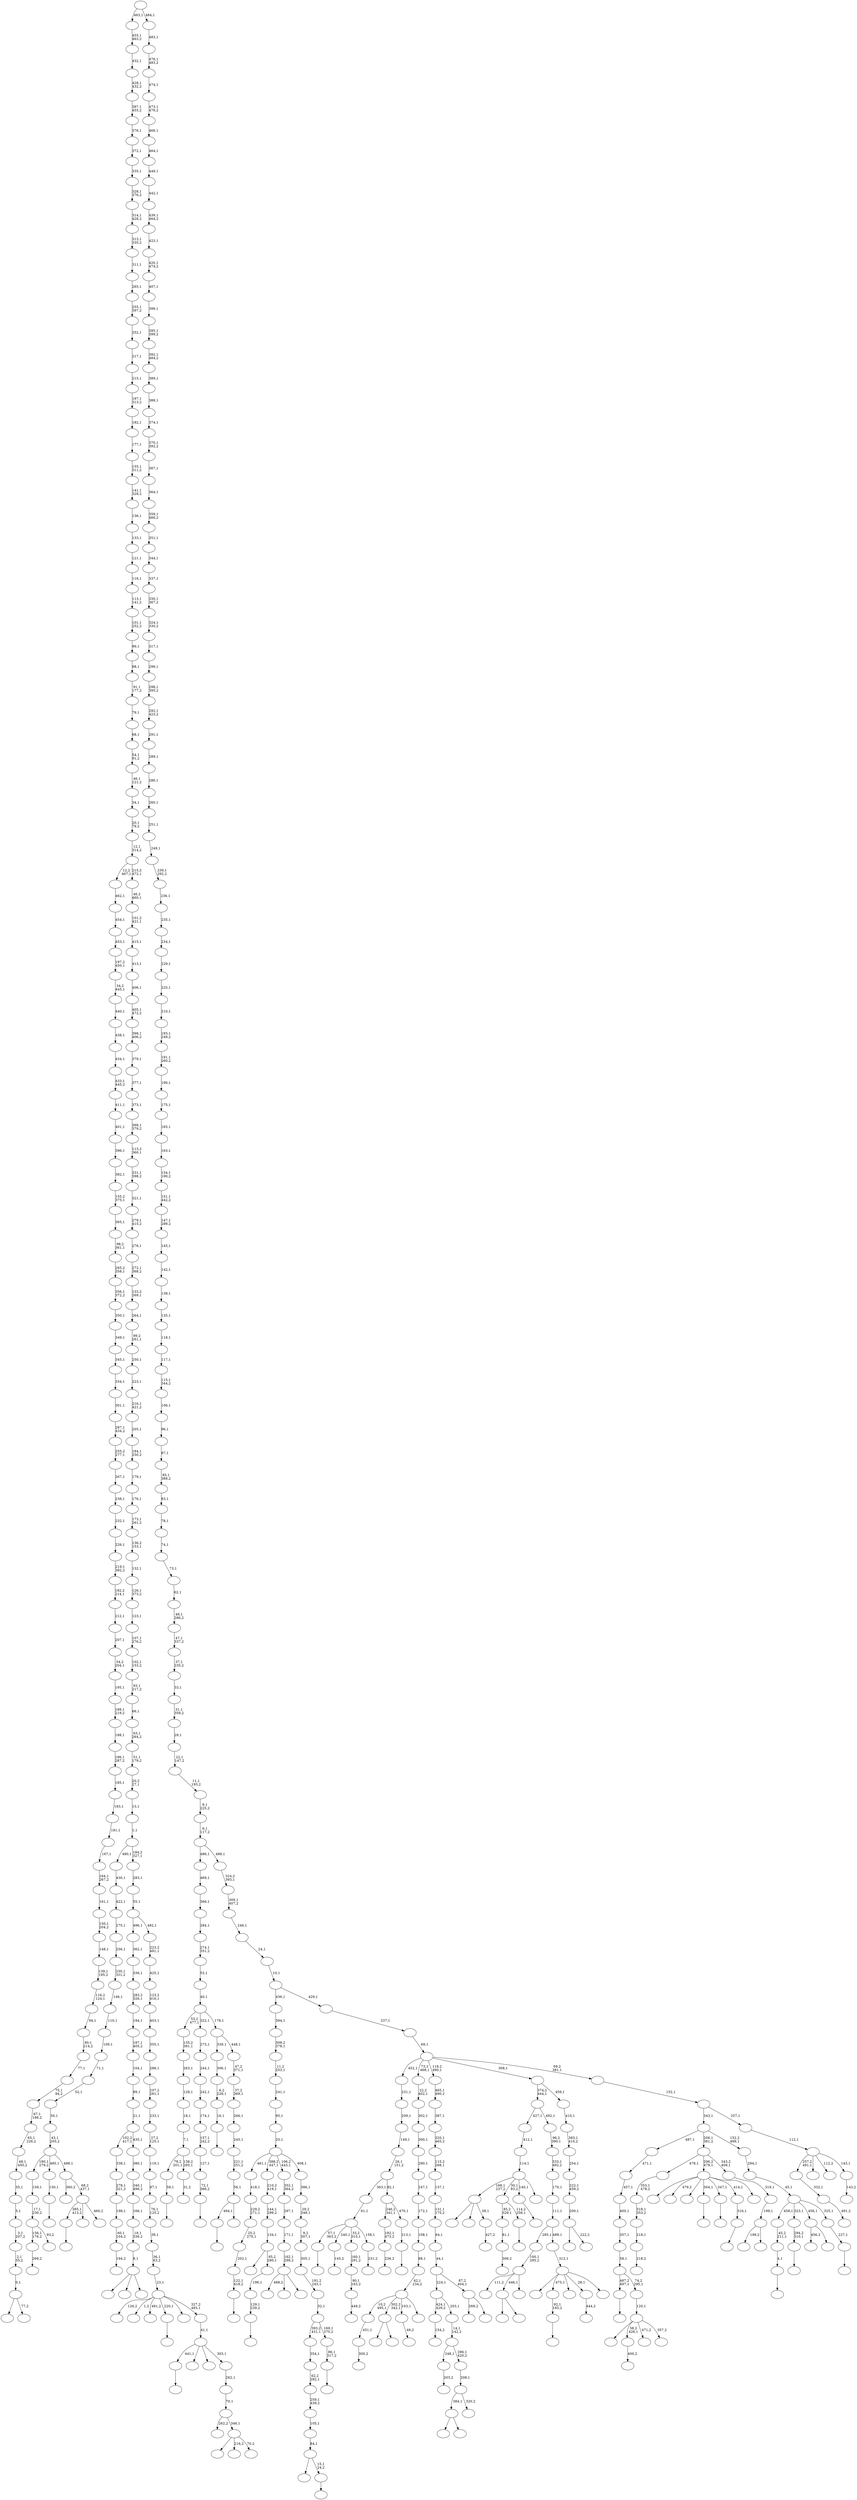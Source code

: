 digraph T {
	600 [label=""]
	599 [label=""]
	598 [label=""]
	597 [label=""]
	596 [label=""]
	595 [label=""]
	594 [label=""]
	593 [label=""]
	592 [label=""]
	591 [label=""]
	590 [label=""]
	589 [label=""]
	588 [label=""]
	587 [label=""]
	586 [label=""]
	585 [label=""]
	584 [label=""]
	583 [label=""]
	582 [label=""]
	581 [label=""]
	580 [label=""]
	579 [label=""]
	578 [label=""]
	577 [label=""]
	576 [label=""]
	575 [label=""]
	574 [label=""]
	573 [label=""]
	572 [label=""]
	571 [label=""]
	570 [label=""]
	569 [label=""]
	568 [label=""]
	567 [label=""]
	566 [label=""]
	565 [label=""]
	564 [label=""]
	563 [label=""]
	562 [label=""]
	561 [label=""]
	560 [label=""]
	559 [label=""]
	558 [label=""]
	557 [label=""]
	556 [label=""]
	555 [label=""]
	554 [label=""]
	553 [label=""]
	552 [label=""]
	551 [label=""]
	550 [label=""]
	549 [label=""]
	548 [label=""]
	547 [label=""]
	546 [label=""]
	545 [label=""]
	544 [label=""]
	543 [label=""]
	542 [label=""]
	541 [label=""]
	540 [label=""]
	539 [label=""]
	538 [label=""]
	537 [label=""]
	536 [label=""]
	535 [label=""]
	534 [label=""]
	533 [label=""]
	532 [label=""]
	531 [label=""]
	530 [label=""]
	529 [label=""]
	528 [label=""]
	527 [label=""]
	526 [label=""]
	525 [label=""]
	524 [label=""]
	523 [label=""]
	522 [label=""]
	521 [label=""]
	520 [label=""]
	519 [label=""]
	518 [label=""]
	517 [label=""]
	516 [label=""]
	515 [label=""]
	514 [label=""]
	513 [label=""]
	512 [label=""]
	511 [label=""]
	510 [label=""]
	509 [label=""]
	508 [label=""]
	507 [label=""]
	506 [label=""]
	505 [label=""]
	504 [label=""]
	503 [label=""]
	502 [label=""]
	501 [label=""]
	500 [label=""]
	499 [label=""]
	498 [label=""]
	497 [label=""]
	496 [label=""]
	495 [label=""]
	494 [label=""]
	493 [label=""]
	492 [label=""]
	491 [label=""]
	490 [label=""]
	489 [label=""]
	488 [label=""]
	487 [label=""]
	486 [label=""]
	485 [label=""]
	484 [label=""]
	483 [label=""]
	482 [label=""]
	481 [label=""]
	480 [label=""]
	479 [label=""]
	478 [label=""]
	477 [label=""]
	476 [label=""]
	475 [label=""]
	474 [label=""]
	473 [label=""]
	472 [label=""]
	471 [label=""]
	470 [label=""]
	469 [label=""]
	468 [label=""]
	467 [label=""]
	466 [label=""]
	465 [label=""]
	464 [label=""]
	463 [label=""]
	462 [label=""]
	461 [label=""]
	460 [label=""]
	459 [label=""]
	458 [label=""]
	457 [label=""]
	456 [label=""]
	455 [label=""]
	454 [label=""]
	453 [label=""]
	452 [label=""]
	451 [label=""]
	450 [label=""]
	449 [label=""]
	448 [label=""]
	447 [label=""]
	446 [label=""]
	445 [label=""]
	444 [label=""]
	443 [label=""]
	442 [label=""]
	441 [label=""]
	440 [label=""]
	439 [label=""]
	438 [label=""]
	437 [label=""]
	436 [label=""]
	435 [label=""]
	434 [label=""]
	433 [label=""]
	432 [label=""]
	431 [label=""]
	430 [label=""]
	429 [label=""]
	428 [label=""]
	427 [label=""]
	426 [label=""]
	425 [label=""]
	424 [label=""]
	423 [label=""]
	422 [label=""]
	421 [label=""]
	420 [label=""]
	419 [label=""]
	418 [label=""]
	417 [label=""]
	416 [label=""]
	415 [label=""]
	414 [label=""]
	413 [label=""]
	412 [label=""]
	411 [label=""]
	410 [label=""]
	409 [label=""]
	408 [label=""]
	407 [label=""]
	406 [label=""]
	405 [label=""]
	404 [label=""]
	403 [label=""]
	402 [label=""]
	401 [label=""]
	400 [label=""]
	399 [label=""]
	398 [label=""]
	397 [label=""]
	396 [label=""]
	395 [label=""]
	394 [label=""]
	393 [label=""]
	392 [label=""]
	391 [label=""]
	390 [label=""]
	389 [label=""]
	388 [label=""]
	387 [label=""]
	386 [label=""]
	385 [label=""]
	384 [label=""]
	383 [label=""]
	382 [label=""]
	381 [label=""]
	380 [label=""]
	379 [label=""]
	378 [label=""]
	377 [label=""]
	376 [label=""]
	375 [label=""]
	374 [label=""]
	373 [label=""]
	372 [label=""]
	371 [label=""]
	370 [label=""]
	369 [label=""]
	368 [label=""]
	367 [label=""]
	366 [label=""]
	365 [label=""]
	364 [label=""]
	363 [label=""]
	362 [label=""]
	361 [label=""]
	360 [label=""]
	359 [label=""]
	358 [label=""]
	357 [label=""]
	356 [label=""]
	355 [label=""]
	354 [label=""]
	353 [label=""]
	352 [label=""]
	351 [label=""]
	350 [label=""]
	349 [label=""]
	348 [label=""]
	347 [label=""]
	346 [label=""]
	345 [label=""]
	344 [label=""]
	343 [label=""]
	342 [label=""]
	341 [label=""]
	340 [label=""]
	339 [label=""]
	338 [label=""]
	337 [label=""]
	336 [label=""]
	335 [label=""]
	334 [label=""]
	333 [label=""]
	332 [label=""]
	331 [label=""]
	330 [label=""]
	329 [label=""]
	328 [label=""]
	327 [label=""]
	326 [label=""]
	325 [label=""]
	324 [label=""]
	323 [label=""]
	322 [label=""]
	321 [label=""]
	320 [label=""]
	319 [label=""]
	318 [label=""]
	317 [label=""]
	316 [label=""]
	315 [label=""]
	314 [label=""]
	313 [label=""]
	312 [label=""]
	311 [label=""]
	310 [label=""]
	309 [label=""]
	308 [label=""]
	307 [label=""]
	306 [label=""]
	305 [label=""]
	304 [label=""]
	303 [label=""]
	302 [label=""]
	301 [label=""]
	300 [label=""]
	299 [label=""]
	298 [label=""]
	297 [label=""]
	296 [label=""]
	295 [label=""]
	294 [label=""]
	293 [label=""]
	292 [label=""]
	291 [label=""]
	290 [label=""]
	289 [label=""]
	288 [label=""]
	287 [label=""]
	286 [label=""]
	285 [label=""]
	284 [label=""]
	283 [label=""]
	282 [label=""]
	281 [label=""]
	280 [label=""]
	279 [label=""]
	278 [label=""]
	277 [label=""]
	276 [label=""]
	275 [label=""]
	274 [label=""]
	273 [label=""]
	272 [label=""]
	271 [label=""]
	270 [label=""]
	269 [label=""]
	268 [label=""]
	267 [label=""]
	266 [label=""]
	265 [label=""]
	264 [label=""]
	263 [label=""]
	262 [label=""]
	261 [label=""]
	260 [label=""]
	259 [label=""]
	258 [label=""]
	257 [label=""]
	256 [label=""]
	255 [label=""]
	254 [label=""]
	253 [label=""]
	252 [label=""]
	251 [label=""]
	250 [label=""]
	249 [label=""]
	248 [label=""]
	247 [label=""]
	246 [label=""]
	245 [label=""]
	244 [label=""]
	243 [label=""]
	242 [label=""]
	241 [label=""]
	240 [label=""]
	239 [label=""]
	238 [label=""]
	237 [label=""]
	236 [label=""]
	235 [label=""]
	234 [label=""]
	233 [label=""]
	232 [label=""]
	231 [label=""]
	230 [label=""]
	229 [label=""]
	228 [label=""]
	227 [label=""]
	226 [label=""]
	225 [label=""]
	224 [label=""]
	223 [label=""]
	222 [label=""]
	221 [label=""]
	220 [label=""]
	219 [label=""]
	218 [label=""]
	217 [label=""]
	216 [label=""]
	215 [label=""]
	214 [label=""]
	213 [label=""]
	212 [label=""]
	211 [label=""]
	210 [label=""]
	209 [label=""]
	208 [label=""]
	207 [label=""]
	206 [label=""]
	205 [label=""]
	204 [label=""]
	203 [label=""]
	202 [label=""]
	201 [label=""]
	200 [label=""]
	199 [label=""]
	198 [label=""]
	197 [label=""]
	196 [label=""]
	195 [label=""]
	194 [label=""]
	193 [label=""]
	192 [label=""]
	191 [label=""]
	190 [label=""]
	189 [label=""]
	188 [label=""]
	187 [label=""]
	186 [label=""]
	185 [label=""]
	184 [label=""]
	183 [label=""]
	182 [label=""]
	181 [label=""]
	180 [label=""]
	179 [label=""]
	178 [label=""]
	177 [label=""]
	176 [label=""]
	175 [label=""]
	174 [label=""]
	173 [label=""]
	172 [label=""]
	171 [label=""]
	170 [label=""]
	169 [label=""]
	168 [label=""]
	167 [label=""]
	166 [label=""]
	165 [label=""]
	164 [label=""]
	163 [label=""]
	162 [label=""]
	161 [label=""]
	160 [label=""]
	159 [label=""]
	158 [label=""]
	157 [label=""]
	156 [label=""]
	155 [label=""]
	154 [label=""]
	153 [label=""]
	152 [label=""]
	151 [label=""]
	150 [label=""]
	149 [label=""]
	148 [label=""]
	147 [label=""]
	146 [label=""]
	145 [label=""]
	144 [label=""]
	143 [label=""]
	142 [label=""]
	141 [label=""]
	140 [label=""]
	139 [label=""]
	138 [label=""]
	137 [label=""]
	136 [label=""]
	135 [label=""]
	134 [label=""]
	133 [label=""]
	132 [label=""]
	131 [label=""]
	130 [label=""]
	129 [label=""]
	128 [label=""]
	127 [label=""]
	126 [label=""]
	125 [label=""]
	124 [label=""]
	123 [label=""]
	122 [label=""]
	121 [label=""]
	120 [label=""]
	119 [label=""]
	118 [label=""]
	117 [label=""]
	116 [label=""]
	115 [label=""]
	114 [label=""]
	113 [label=""]
	112 [label=""]
	111 [label=""]
	110 [label=""]
	109 [label=""]
	108 [label=""]
	107 [label=""]
	106 [label=""]
	105 [label=""]
	104 [label=""]
	103 [label=""]
	102 [label=""]
	101 [label=""]
	100 [label=""]
	99 [label=""]
	98 [label=""]
	97 [label=""]
	96 [label=""]
	95 [label=""]
	94 [label=""]
	93 [label=""]
	92 [label=""]
	91 [label=""]
	90 [label=""]
	89 [label=""]
	88 [label=""]
	87 [label=""]
	86 [label=""]
	85 [label=""]
	84 [label=""]
	83 [label=""]
	82 [label=""]
	81 [label=""]
	80 [label=""]
	79 [label=""]
	78 [label=""]
	77 [label=""]
	76 [label=""]
	75 [label=""]
	74 [label=""]
	73 [label=""]
	72 [label=""]
	71 [label=""]
	70 [label=""]
	69 [label=""]
	68 [label=""]
	67 [label=""]
	66 [label=""]
	65 [label=""]
	64 [label=""]
	63 [label=""]
	62 [label=""]
	61 [label=""]
	60 [label=""]
	59 [label=""]
	58 [label=""]
	57 [label=""]
	56 [label=""]
	55 [label=""]
	54 [label=""]
	53 [label=""]
	52 [label=""]
	51 [label=""]
	50 [label=""]
	49 [label=""]
	48 [label=""]
	47 [label=""]
	46 [label=""]
	45 [label=""]
	44 [label=""]
	43 [label=""]
	42 [label=""]
	41 [label=""]
	40 [label=""]
	39 [label=""]
	38 [label=""]
	37 [label=""]
	36 [label=""]
	35 [label=""]
	34 [label=""]
	33 [label=""]
	32 [label=""]
	31 [label=""]
	30 [label=""]
	29 [label=""]
	28 [label=""]
	27 [label=""]
	26 [label=""]
	25 [label=""]
	24 [label=""]
	23 [label=""]
	22 [label=""]
	21 [label=""]
	20 [label=""]
	19 [label=""]
	18 [label=""]
	17 [label=""]
	16 [label=""]
	15 [label=""]
	14 [label=""]
	13 [label=""]
	12 [label=""]
	11 [label=""]
	10 [label=""]
	9 [label=""]
	8 [label=""]
	7 [label=""]
	6 [label=""]
	5 [label=""]
	4 [label=""]
	3 [label=""]
	2 [label=""]
	1 [label=""]
	0 [label=""]
	599 -> 600 [label="269,2"]
	596 -> 597 [label=""]
	594 -> 595 [label="145,2"]
	592 -> 593 [label="194,2"]
	591 -> 592 [label="60,1\n104,2"]
	590 -> 591 [label="198,1"]
	589 -> 590 [label="278,1\n321,2"]
	588 -> 589 [label="338,1"]
	584 -> 599 [label="156,1\n176,2"]
	584 -> 585 [label="93,2"]
	583 -> 584 [label="17,1\n230,2"]
	582 -> 583 [label="159,1"]
	580 -> 581 [label=""]
	579 -> 580 [label="130,1"]
	576 -> 577 [label="236,2"]
	575 -> 576 [label="192,1\n473,2"]
	567 -> 568 [label="449,2"]
	566 -> 567 [label="90,1\n163,2"]
	565 -> 566 [label="160,1\n291,2"]
	563 -> 564 [label=""]
	562 -> 563 [label="4,1"]
	561 -> 562 [label="45,2\n211,1"]
	559 -> 560 [label=""]
	558 -> 559 [label="59,1"]
	556 -> 557 [label="31,2"]
	555 -> 558 [label="78,2\n201,1"]
	555 -> 556 [label="138,2\n293,1"]
	554 -> 555 [label="7,1"]
	553 -> 554 [label="18,1"]
	552 -> 553 [label="128,1"]
	551 -> 552 [label="263,1"]
	550 -> 551 [label="135,2\n391,1"]
	548 -> 549 [label="308,2"]
	547 -> 548 [label="81,1"]
	545 -> 546 [label=""]
	542 -> 543 [label="154,2"]
	539 -> 540 [label="218,2"]
	538 -> 539 [label="218,1"]
	537 -> 538 [label="318,1\n353,2"]
	536 -> 537 [label="353,1\n478,2"]
	532 -> 533 [label=""]
	530 -> 586 [label=""]
	530 -> 531 [label="77,2"]
	529 -> 530 [label="0,1"]
	528 -> 529 [label="2,1\n35,2"]
	527 -> 528 [label="3,1\n207,2"]
	526 -> 527 [label="5,1"]
	525 -> 526 [label="35,1"]
	524 -> 525 [label="48,1\n450,2"]
	523 -> 524 [label="65,1\n226,2"]
	522 -> 523 [label="67,1\n186,2"]
	521 -> 522 [label="75,1\n94,2"]
	520 -> 521 [label="77,1"]
	519 -> 520 [label="80,1\n214,2"]
	518 -> 519 [label="94,1"]
	517 -> 518 [label="116,2\n124,1"]
	516 -> 517 [label="139,1\n195,2"]
	515 -> 516 [label="148,1"]
	514 -> 515 [label="150,1\n204,2"]
	513 -> 514 [label="161,1"]
	512 -> 513 [label="164,1\n267,2"]
	511 -> 512 [label="167,1"]
	510 -> 511 [label="181,1"]
	509 -> 510 [label="183,1"]
	508 -> 509 [label="185,1"]
	507 -> 508 [label="186,1\n287,2"]
	506 -> 507 [label="188,1"]
	505 -> 506 [label="189,1\n219,2"]
	504 -> 505 [label="195,1"]
	503 -> 504 [label="54,2\n204,1"]
	502 -> 503 [label="207,1"]
	501 -> 502 [label="212,1"]
	500 -> 501 [label="182,2\n214,1"]
	499 -> 500 [label="219,1\n382,2"]
	498 -> 499 [label="226,1"]
	497 -> 498 [label="232,1"]
	496 -> 497 [label="238,1"]
	495 -> 496 [label="267,1"]
	494 -> 495 [label="255,2\n277,1"]
	493 -> 494 [label="287,1\n434,2"]
	492 -> 493 [label="301,1"]
	491 -> 492 [label="334,1"]
	490 -> 491 [label="345,1"]
	489 -> 490 [label="349,1"]
	488 -> 489 [label="350,1"]
	487 -> 488 [label="356,1\n372,2"]
	486 -> 487 [label="265,2\n358,1"]
	485 -> 486 [label="98,2\n361,1"]
	484 -> 485 [label="365,1"]
	483 -> 484 [label="155,2\n375,1"]
	482 -> 483 [label="382,1"]
	481 -> 482 [label="396,1"]
	480 -> 481 [label="401,1"]
	479 -> 480 [label="411,1"]
	478 -> 479 [label="433,1\n445,2"]
	477 -> 478 [label="434,1"]
	476 -> 477 [label="438,1"]
	475 -> 476 [label="440,1"]
	474 -> 475 [label="34,2\n445,1"]
	473 -> 474 [label="197,2\n450,1"]
	472 -> 473 [label="453,1"]
	471 -> 472 [label="454,1"]
	470 -> 471 [label="462,1"]
	468 -> 469 [label="300,2"]
	467 -> 468 [label="451,1"]
	464 -> 465 [label=""]
	463 -> 464 [label="92,1\n165,2"]
	459 -> 534 [label=""]
	459 -> 460 [label=""]
	457 -> 458 [label=""]
	453 -> 454 [label=""]
	452 -> 453 [label="16,1"]
	451 -> 452 [label="6,2\n228,1"]
	450 -> 451 [label="306,1"]
	446 -> 598 [label=""]
	446 -> 447 [label=""]
	444 -> 445 [label="400,2"]
	442 -> 443 [label="491,2"]
	441 -> 442 [label="332,1"]
	439 -> 440 [label="427,2"]
	438 -> 541 [label=""]
	438 -> 449 [label=""]
	438 -> 439 [label="38,1"]
	436 -> 437 [label=""]
	435 -> 436 [label="72,1\n366,2"]
	434 -> 435 [label="127,1"]
	433 -> 434 [label="157,1\n242,2"]
	432 -> 433 [label="174,1"]
	431 -> 432 [label="242,1"]
	430 -> 431 [label="244,1"]
	429 -> 430 [label="273,1"]
	427 -> 428 [label=""]
	426 -> 427 [label="294,2\n310,1"]
	423 -> 424 [label="231,2"]
	422 -> 596 [label="57,1\n363,2"]
	422 -> 594 [label="240,1"]
	422 -> 565 [label="33,2\n315,1"]
	422 -> 423 [label="158,1"]
	421 -> 422 [label="61,1"]
	418 -> 419 [label=""]
	417 -> 547 [label="85,2\n329,1"]
	417 -> 418 [label="114,2\n258,1"]
	415 -> 416 [label=""]
	414 -> 415 [label="122,1\n418,2"]
	413 -> 414 [label="202,1"]
	412 -> 413 [label="25,2\n270,1"]
	411 -> 412 [label="229,2\n271,1"]
	410 -> 411 [label="418,1"]
	407 -> 532 [label="494,1"]
	407 -> 408 [label=""]
	406 -> 407 [label="56,1"]
	405 -> 406 [label="221,1\n251,2"]
	404 -> 405 [label="245,1"]
	403 -> 404 [label="266,1"]
	402 -> 403 [label="37,2\n369,1"]
	401 -> 402 [label="47,2\n371,1"]
	400 -> 450 [label="339,1"]
	400 -> 401 [label="448,1"]
	399 -> 550 [label="53,2\n477,1"]
	399 -> 429 [label="322,1"]
	399 -> 400 [label="178,1"]
	398 -> 399 [label="40,1"]
	397 -> 398 [label="53,1"]
	396 -> 397 [label="274,1\n351,2"]
	395 -> 396 [label="284,1"]
	394 -> 395 [label="366,1"]
	393 -> 394 [label="469,1"]
	391 -> 392 [label=""]
	389 -> 390 [label=""]
	387 -> 388 [label=""]
	386 -> 572 [label=""]
	386 -> 387 [label="15,1\n24,2"]
	385 -> 386 [label="84,1"]
	384 -> 385 [label="105,1"]
	383 -> 384 [label="259,1\n439,2"]
	382 -> 383 [label="62,2\n282,1"]
	381 -> 382 [label="354,1"]
	379 -> 380 [label=""]
	376 -> 377 [label="49,2"]
	374 -> 375 [label=""]
	373 -> 374 [label="316,1"]
	371 -> 372 [label=""]
	368 -> 369 [label="203,2"]
	365 -> 366 [label=""]
	363 -> 364 [label=""]
	362 -> 363 [label="129,1\n239,2"]
	361 -> 362 [label="196,1"]
	360 -> 570 [label=""]
	360 -> 361 [label="95,2\n280,1"]
	359 -> 360 [label="134,1"]
	358 -> 359 [label="144,1\n299,2"]
	357 -> 358 [label="210,2\n419,1"]
	353 -> 587 [label=""]
	353 -> 409 [label=""]
	353 -> 354 [label=""]
	352 -> 353 [label="8,1"]
	351 -> 352 [label="19,1\n336,2"]
	350 -> 351 [label="166,1"]
	349 -> 350 [label="340,1\n496,2"]
	348 -> 349 [label="380,1"]
	347 -> 588 [label="102,2\n417,1"]
	347 -> 348 [label="435,1"]
	346 -> 347 [label="21,1"]
	345 -> 346 [label="89,1"]
	344 -> 345 [label="104,1"]
	343 -> 344 [label="187,1\n405,2"]
	342 -> 343 [label="194,1"]
	341 -> 342 [label="283,2\n326,1"]
	340 -> 341 [label="336,1"]
	339 -> 340 [label="362,1"]
	336 -> 438 [label="168,1\n237,2"]
	336 -> 417 [label="30,1\n83,2"]
	336 -> 389 [label="140,1"]
	336 -> 337 [label=""]
	335 -> 336 [label="114,1"]
	334 -> 335 [label="412,1"]
	332 -> 573 [label=""]
	332 -> 448 [label="479,2"]
	332 -> 425 [label=""]
	332 -> 391 [label="304,1"]
	332 -> 379 [label="347,1"]
	332 -> 373 [label="414,1"]
	332 -> 333 [label=""]
	330 -> 355 [label=""]
	330 -> 331 [label=""]
	328 -> 461 [label="111,2"]
	328 -> 330 [label="446,1"]
	328 -> 329 [label=""]
	327 -> 328 [label="100,1\n285,2"]
	325 -> 574 [label=""]
	325 -> 444 [label="58,2\n426,1"]
	325 -> 338 [label="471,2"]
	325 -> 326 [label="357,2"]
	324 -> 325 [label="120,1"]
	323 -> 371 [label="487,2\n497,1"]
	323 -> 324 [label="74,2\n295,1"]
	322 -> 323 [label="58,1"]
	321 -> 322 [label="357,1"]
	320 -> 321 [label="400,1"]
	319 -> 320 [label="457,1"]
	318 -> 319 [label="471,1"]
	314 -> 315 [label=""]
	313 -> 314 [label="213,1"]
	312 -> 575 [label="246,2\n341,1"]
	312 -> 313 [label="470,1"]
	311 -> 421 [label="363,1"]
	311 -> 312 [label="82,1"]
	310 -> 311 [label="26,1\n151,2"]
	309 -> 310 [label="149,1"]
	308 -> 309 [label="209,1"]
	307 -> 308 [label="231,1"]
	305 -> 462 [label="199,2"]
	305 -> 306 [label=""]
	304 -> 305 [label="199,1"]
	303 -> 304 [label="319,1"]
	302 -> 536 [label="478,1"]
	302 -> 332 [label="206,2\n479,1"]
	302 -> 303 [label="343,2\n409,1"]
	299 -> 467 [label="10,2\n495,1"]
	299 -> 446 [label="302,2\n342,1"]
	299 -> 376 [label="103,1"]
	299 -> 300 [label=""]
	298 -> 299 [label="42,1\n234,2"]
	297 -> 298 [label="88,1"]
	296 -> 297 [label="108,1"]
	295 -> 296 [label="172,1"]
	294 -> 295 [label="247,1"]
	293 -> 294 [label="290,1"]
	292 -> 293 [label="300,1"]
	291 -> 292 [label="302,1"]
	290 -> 291 [label="22,2\n402,1"]
	288 -> 578 [label="456,2"]
	288 -> 289 [label=""]
	284 -> 285 [label="444,2"]
	281 -> 420 [label="488,2"]
	281 -> 317 [label=""]
	281 -> 282 [label=""]
	280 -> 281 [label="162,1\n298,2"]
	279 -> 280 [label="171,1"]
	278 -> 279 [label="297,1"]
	277 -> 278 [label="352,1\n364,2"]
	274 -> 457 [label="385,1\n413,2"]
	274 -> 301 [label=""]
	274 -> 275 [label="460,2"]
	273 -> 378 [label="360,2"]
	273 -> 274 [label="68,2\n437,1"]
	272 -> 582 [label="180,1\n279,2"]
	272 -> 579 [label="485,1"]
	272 -> 273 [label="498,1"]
	271 -> 272 [label="43,1\n205,2"]
	270 -> 271 [label="50,1"]
	269 -> 270 [label="52,1"]
	268 -> 269 [label="71,1"]
	267 -> 268 [label="109,1"]
	266 -> 267 [label="110,1"]
	265 -> 266 [label="146,1"]
	264 -> 265 [label="230,1\n331,2"]
	263 -> 264 [label="256,1"]
	262 -> 263 [label="275,1"]
	261 -> 262 [label="422,1"]
	260 -> 261 [label="430,1"]
	258 -> 535 [label=""]
	258 -> 356 [label="216,2"]
	258 -> 259 [label="70,2"]
	257 -> 367 [label="262,2"]
	257 -> 258 [label="346,1"]
	256 -> 257 [label="70,1"]
	255 -> 256 [label="262,1"]
	254 -> 545 [label="441,1"]
	254 -> 455 [label=""]
	254 -> 286 [label=""]
	254 -> 255 [label="303,1"]
	253 -> 254 [label="41,1"]
	252 -> 544 [label="126,2"]
	252 -> 466 [label="1,2"]
	252 -> 370 [label="481,2"]
	252 -> 365 [label="220,1"]
	252 -> 283 [label=""]
	252 -> 253 [label="327,2\n493,1"]
	251 -> 252 [label="23,1"]
	250 -> 251 [label="36,1\n63,2"]
	249 -> 250 [label="39,1"]
	248 -> 249 [label="76,1\n125,2"]
	247 -> 248 [label="97,1"]
	246 -> 247 [label="119,1"]
	245 -> 246 [label="27,2\n125,1"]
	244 -> 245 [label="233,1"]
	243 -> 244 [label="107,2\n281,1"]
	242 -> 243 [label="288,1"]
	241 -> 242 [label="355,1"]
	240 -> 241 [label="403,1"]
	239 -> 240 [label="123,2\n416,1"]
	238 -> 239 [label="425,1"]
	237 -> 238 [label="223,2\n481,1"]
	236 -> 339 [label="496,1"]
	236 -> 237 [label="482,1"]
	235 -> 236 [label="55,1"]
	234 -> 235 [label="283,1"]
	233 -> 260 [label="480,1"]
	233 -> 234 [label="184,2\n327,1"]
	232 -> 233 [label="1,1"]
	231 -> 232 [label="13,1"]
	230 -> 231 [label="20,2\n27,1"]
	229 -> 230 [label="51,1\n179,2"]
	228 -> 229 [label="63,1\n264,2"]
	227 -> 228 [label="66,1"]
	226 -> 227 [label="93,1\n217,2"]
	225 -> 226 [label="102,1\n153,2"]
	224 -> 225 [label="107,1\n276,2"]
	223 -> 224 [label="123,1"]
	222 -> 223 [label="126,1\n373,2"]
	221 -> 222 [label="132,1"]
	220 -> 221 [label="136,2\n153,1"]
	219 -> 220 [label="173,1\n261,2"]
	218 -> 219 [label="176,1"]
	217 -> 218 [label="179,1"]
	216 -> 217 [label="184,1\n250,2"]
	215 -> 216 [label="205,1"]
	214 -> 215 [label="216,1\n421,2"]
	213 -> 214 [label="223,1"]
	212 -> 213 [label="250,1"]
	211 -> 212 [label="99,2\n261,1"]
	210 -> 211 [label="264,1"]
	209 -> 210 [label="133,2\n269,1"]
	208 -> 209 [label="272,1\n368,2"]
	207 -> 208 [label="276,1"]
	206 -> 207 [label="279,1\n415,2"]
	205 -> 206 [label="321,1"]
	204 -> 205 [label="331,1\n398,2"]
	203 -> 204 [label="113,2\n360,1"]
	202 -> 203 [label="368,1\n379,2"]
	201 -> 202 [label="373,1"]
	200 -> 201 [label="377,1"]
	199 -> 200 [label="379,1"]
	198 -> 199 [label="398,1\n406,2"]
	197 -> 198 [label="405,1\n472,2"]
	196 -> 197 [label="406,1"]
	195 -> 196 [label="413,1"]
	194 -> 195 [label="415,1"]
	193 -> 194 [label="101,2\n421,1"]
	192 -> 193 [label="46,2\n460,1"]
	191 -> 470 [label="12,2\n467,1"]
	191 -> 192 [label="215,2\n472,1"]
	190 -> 191 [label="12,1\n314,2"]
	189 -> 190 [label="20,1\n79,2"]
	188 -> 189 [label="34,1"]
	187 -> 188 [label="46,1\n121,2"]
	186 -> 187 [label="54,1\n91,2"]
	185 -> 186 [label="68,1"]
	184 -> 185 [label="79,1"]
	183 -> 184 [label="91,1\n177,2"]
	182 -> 183 [label="98,1"]
	181 -> 182 [label="99,1"]
	180 -> 181 [label="101,1\n252,2"]
	179 -> 180 [label="113,1\n141,2"]
	178 -> 179 [label="116,1"]
	177 -> 178 [label="121,1"]
	176 -> 177 [label="133,1"]
	175 -> 176 [label="136,1"]
	174 -> 175 [label="141,1\n328,2"]
	173 -> 174 [label="155,1\n311,2"]
	172 -> 173 [label="177,1"]
	171 -> 172 [label="182,1"]
	170 -> 171 [label="197,1\n313,2"]
	169 -> 170 [label="215,1"]
	168 -> 169 [label="217,1"]
	167 -> 168 [label="252,1"]
	166 -> 167 [label="255,1\n397,2"]
	165 -> 166 [label="265,1"]
	164 -> 165 [label="311,1"]
	163 -> 164 [label="313,1\n335,2"]
	162 -> 163 [label="314,1\n428,2"]
	161 -> 162 [label="328,1\n376,2"]
	160 -> 161 [label="335,1"]
	159 -> 160 [label="372,1"]
	158 -> 159 [label="376,1"]
	157 -> 158 [label="397,1\n455,2"]
	156 -> 157 [label="428,1\n432,2"]
	155 -> 156 [label="432,1"]
	154 -> 155 [label="455,1\n463,2"]
	152 -> 459 [label="384,1"]
	152 -> 153 [label="320,2"]
	151 -> 152 [label="208,1"]
	150 -> 368 [label="248,1"]
	150 -> 151 [label="296,1\n420,2"]
	149 -> 150 [label="14,1\n142,2"]
	148 -> 542 [label="424,1\n429,2"]
	148 -> 149 [label="203,1"]
	146 -> 569 [label=""]
	146 -> 463 [label="475,1"]
	146 -> 456 [label=""]
	146 -> 284 [label="28,1"]
	146 -> 147 [label=""]
	145 -> 146 [label="312,1"]
	144 -> 327 [label="285,1"]
	144 -> 145 [label="489,1"]
	143 -> 144 [label="111,1"]
	142 -> 143 [label="170,1"]
	141 -> 142 [label="333,1\n492,2"]
	140 -> 141 [label="96,2\n390,1"]
	139 -> 334 [label="427,1"]
	139 -> 140 [label="492,1"]
	137 -> 138 [label=""]
	136 -> 137 [label="86,1\n317,2"]
	135 -> 381 [label="393,2\n431,1"]
	135 -> 136 [label="169,1\n370,2"]
	134 -> 135 [label="32,1"]
	133 -> 134 [label="191,2\n243,1"]
	132 -> 133 [label="305,1"]
	131 -> 132 [label="9,2\n307,1"]
	130 -> 131 [label="29,2\n348,1"]
	129 -> 130 [label="386,1"]
	128 -> 410 [label="461,1"]
	128 -> 357 [label="388,2\n447,1"]
	128 -> 277 [label="106,2\n443,1"]
	128 -> 129 [label="408,1"]
	127 -> 128 [label="25,1"]
	126 -> 127 [label="95,1"]
	125 -> 126 [label="241,1"]
	124 -> 125 [label="11,2\n253,1"]
	123 -> 124 [label="309,2\n378,1"]
	122 -> 123 [label="394,1"]
	120 -> 121 [label=""]
	119 -> 120 [label="227,1"]
	118 -> 561 [label="458,1"]
	118 -> 426 [label="323,1"]
	118 -> 288 [label="456,1"]
	118 -> 119 [label="325,1"]
	117 -> 118 [label="45,1"]
	116 -> 117 [label="294,1"]
	115 -> 318 [label="487,1"]
	115 -> 302 [label="206,1\n381,2"]
	115 -> 116 [label="152,2\n499,1"]
	113 -> 571 [label="268,2"]
	113 -> 114 [label=""]
	112 -> 148 [label="224,1"]
	112 -> 113 [label="87,2\n404,1"]
	111 -> 112 [label="44,1"]
	110 -> 111 [label="64,1"]
	109 -> 110 [label="131,1\n175,2"]
	108 -> 109 [label="137,1"]
	107 -> 108 [label="115,2\n268,1"]
	106 -> 107 [label="320,1\n465,2"]
	105 -> 106 [label="387,1"]
	104 -> 105 [label="465,1\n490,2"]
	102 -> 276 [label=""]
	102 -> 103 [label="222,2"]
	101 -> 102 [label="200,1"]
	100 -> 101 [label="222,1\n459,2"]
	99 -> 100 [label="254,1"]
	98 -> 99 [label="383,1\n410,2"]
	97 -> 98 [label="410,1"]
	96 -> 139 [label="374,2\n444,1"]
	96 -> 97 [label="459,1"]
	94 -> 95 [label="143,2"]
	93 -> 441 [label="257,2\n491,1"]
	93 -> 316 [label=""]
	93 -> 287 [label="112,2"]
	93 -> 94 [label="143,1"]
	92 -> 93 [label="112,1"]
	91 -> 115 [label="343,1"]
	91 -> 92 [label="257,1"]
	90 -> 91 [label="152,1"]
	89 -> 307 [label="452,1"]
	89 -> 290 [label="73,2\n468,1"]
	89 -> 104 [label="118,2\n490,1"]
	89 -> 96 [label="308,1"]
	89 -> 90 [label="69,2\n381,1"]
	88 -> 89 [label="69,1"]
	87 -> 88 [label="237,1"]
	86 -> 122 [label="436,1"]
	86 -> 87 [label="429,1"]
	85 -> 86 [label="10,1"]
	84 -> 85 [label="24,1"]
	83 -> 84 [label="246,1"]
	82 -> 83 [label="309,1\n407,2"]
	81 -> 82 [label="324,2\n393,1"]
	80 -> 393 [label="486,1"]
	80 -> 81 [label="488,1"]
	79 -> 80 [label="6,1\n117,2"]
	78 -> 79 [label="9,1\n225,2"]
	77 -> 78 [label="11,1\n193,2"]
	76 -> 77 [label="22,1\n147,2"]
	75 -> 76 [label="29,1"]
	74 -> 75 [label="31,1\n359,2"]
	73 -> 74 [label="33,1"]
	72 -> 73 [label="37,1\n235,2"]
	71 -> 72 [label="47,1\n337,2"]
	70 -> 71 [label="49,1\n286,2"]
	69 -> 70 [label="62,1"]
	68 -> 69 [label="73,1"]
	67 -> 68 [label="74,1"]
	66 -> 67 [label="78,1"]
	65 -> 66 [label="83,1"]
	64 -> 65 [label="85,1\n389,2"]
	63 -> 64 [label="87,1"]
	62 -> 63 [label="96,1"]
	61 -> 62 [label="106,1"]
	60 -> 61 [label="115,1\n344,2"]
	59 -> 60 [label="117,1"]
	58 -> 59 [label="118,1"]
	57 -> 58 [label="135,1"]
	56 -> 57 [label="138,1"]
	55 -> 56 [label="142,1"]
	54 -> 55 [label="145,1"]
	53 -> 54 [label="147,1\n289,2"]
	52 -> 53 [label="151,1\n442,2"]
	51 -> 52 [label="154,1\n190,2"]
	50 -> 51 [label="163,1"]
	49 -> 50 [label="165,1"]
	48 -> 49 [label="175,1"]
	47 -> 48 [label="190,1"]
	46 -> 47 [label="191,1\n260,2"]
	45 -> 46 [label="193,1\n249,2"]
	44 -> 45 [label="210,1"]
	43 -> 44 [label="225,1"]
	42 -> 43 [label="229,1"]
	41 -> 42 [label="234,1"]
	40 -> 41 [label="235,1"]
	39 -> 40 [label="236,1"]
	38 -> 39 [label="239,1\n292,2"]
	37 -> 38 [label="249,1"]
	36 -> 37 [label="251,1"]
	35 -> 36 [label="260,1"]
	34 -> 35 [label="286,1"]
	33 -> 34 [label="289,1"]
	32 -> 33 [label="291,1"]
	31 -> 32 [label="292,1\n423,2"]
	30 -> 31 [label="298,1\n395,2"]
	29 -> 30 [label="299,1"]
	28 -> 29 [label="317,1"]
	27 -> 28 [label="324,1\n330,2"]
	26 -> 27 [label="330,1\n367,2"]
	25 -> 26 [label="337,1"]
	24 -> 25 [label="344,1"]
	23 -> 24 [label="351,1"]
	22 -> 23 [label="359,1\n466,2"]
	21 -> 22 [label="364,1"]
	20 -> 21 [label="367,1"]
	19 -> 20 [label="370,1\n392,2"]
	18 -> 19 [label="374,1"]
	17 -> 18 [label="388,1"]
	16 -> 17 [label="389,1"]
	15 -> 16 [label="392,1\n484,2"]
	14 -> 15 [label="395,1\n399,2"]
	13 -> 14 [label="399,1"]
	12 -> 13 [label="407,1"]
	11 -> 12 [label="420,1\n474,2"]
	10 -> 11 [label="423,1"]
	9 -> 10 [label="439,1\n464,2"]
	8 -> 9 [label="442,1"]
	7 -> 8 [label="449,1"]
	6 -> 7 [label="464,1"]
	5 -> 6 [label="466,1"]
	4 -> 5 [label="473,1\n476,2"]
	3 -> 4 [label="474,1"]
	2 -> 3 [label="476,1\n483,2"]
	1 -> 2 [label="483,1"]
	0 -> 154 [label="463,1"]
	0 -> 1 [label="484,1"]
}
